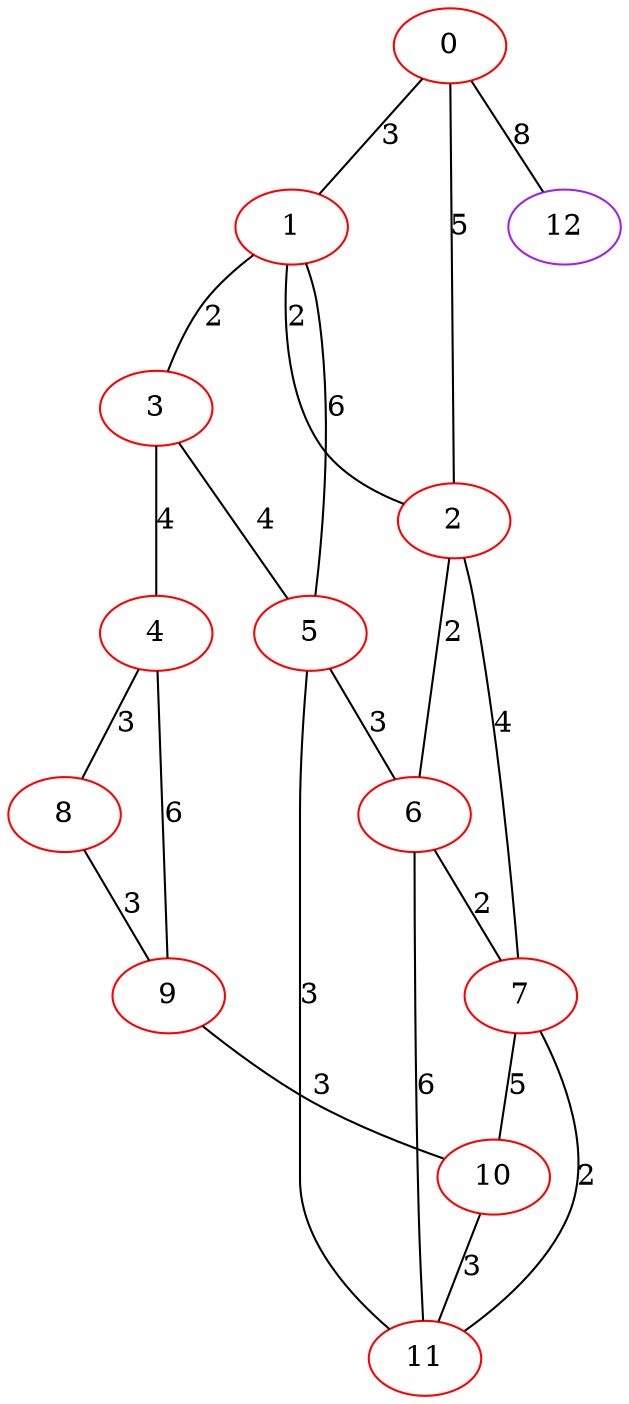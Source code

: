 graph "" {
0 [color=red, weight=1];
1 [color=red, weight=1];
2 [color=red, weight=1];
3 [color=red, weight=1];
4 [color=red, weight=1];
5 [color=red, weight=1];
6 [color=red, weight=1];
7 [color=red, weight=1];
8 [color=red, weight=1];
9 [color=red, weight=1];
10 [color=red, weight=1];
11 [color=red, weight=1];
12 [color=purple, weight=4];
0 -- 1  [key=0, label=3];
0 -- 2  [key=0, label=5];
0 -- 12  [key=0, label=8];
1 -- 2  [key=0, label=2];
1 -- 3  [key=0, label=2];
1 -- 5  [key=0, label=6];
2 -- 6  [key=0, label=2];
2 -- 7  [key=0, label=4];
3 -- 4  [key=0, label=4];
3 -- 5  [key=0, label=4];
4 -- 8  [key=0, label=3];
4 -- 9  [key=0, label=6];
5 -- 11  [key=0, label=3];
5 -- 6  [key=0, label=3];
6 -- 11  [key=0, label=6];
6 -- 7  [key=0, label=2];
7 -- 10  [key=0, label=5];
7 -- 11  [key=0, label=2];
8 -- 9  [key=0, label=3];
9 -- 10  [key=0, label=3];
10 -- 11  [key=0, label=3];
}
